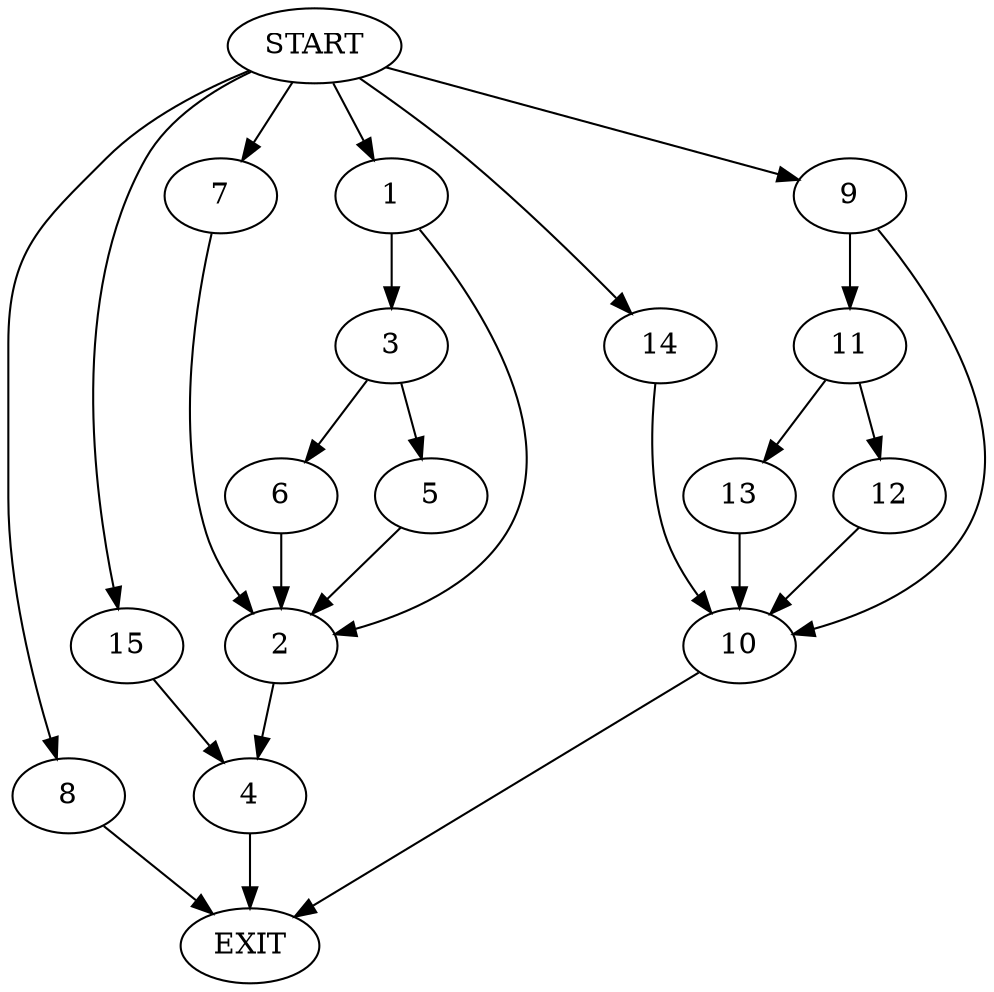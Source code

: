 digraph {
0 [label="START"]
16 [label="EXIT"]
0 -> 1
1 -> 2
1 -> 3
2 -> 4
3 -> 5
3 -> 6
5 -> 2
6 -> 2
0 -> 7
7 -> 2
0 -> 8
8 -> 16
0 -> 9
9 -> 10
9 -> 11
11 -> 12
11 -> 13
10 -> 16
13 -> 10
12 -> 10
0 -> 14
14 -> 10
4 -> 16
0 -> 15
15 -> 4
}
